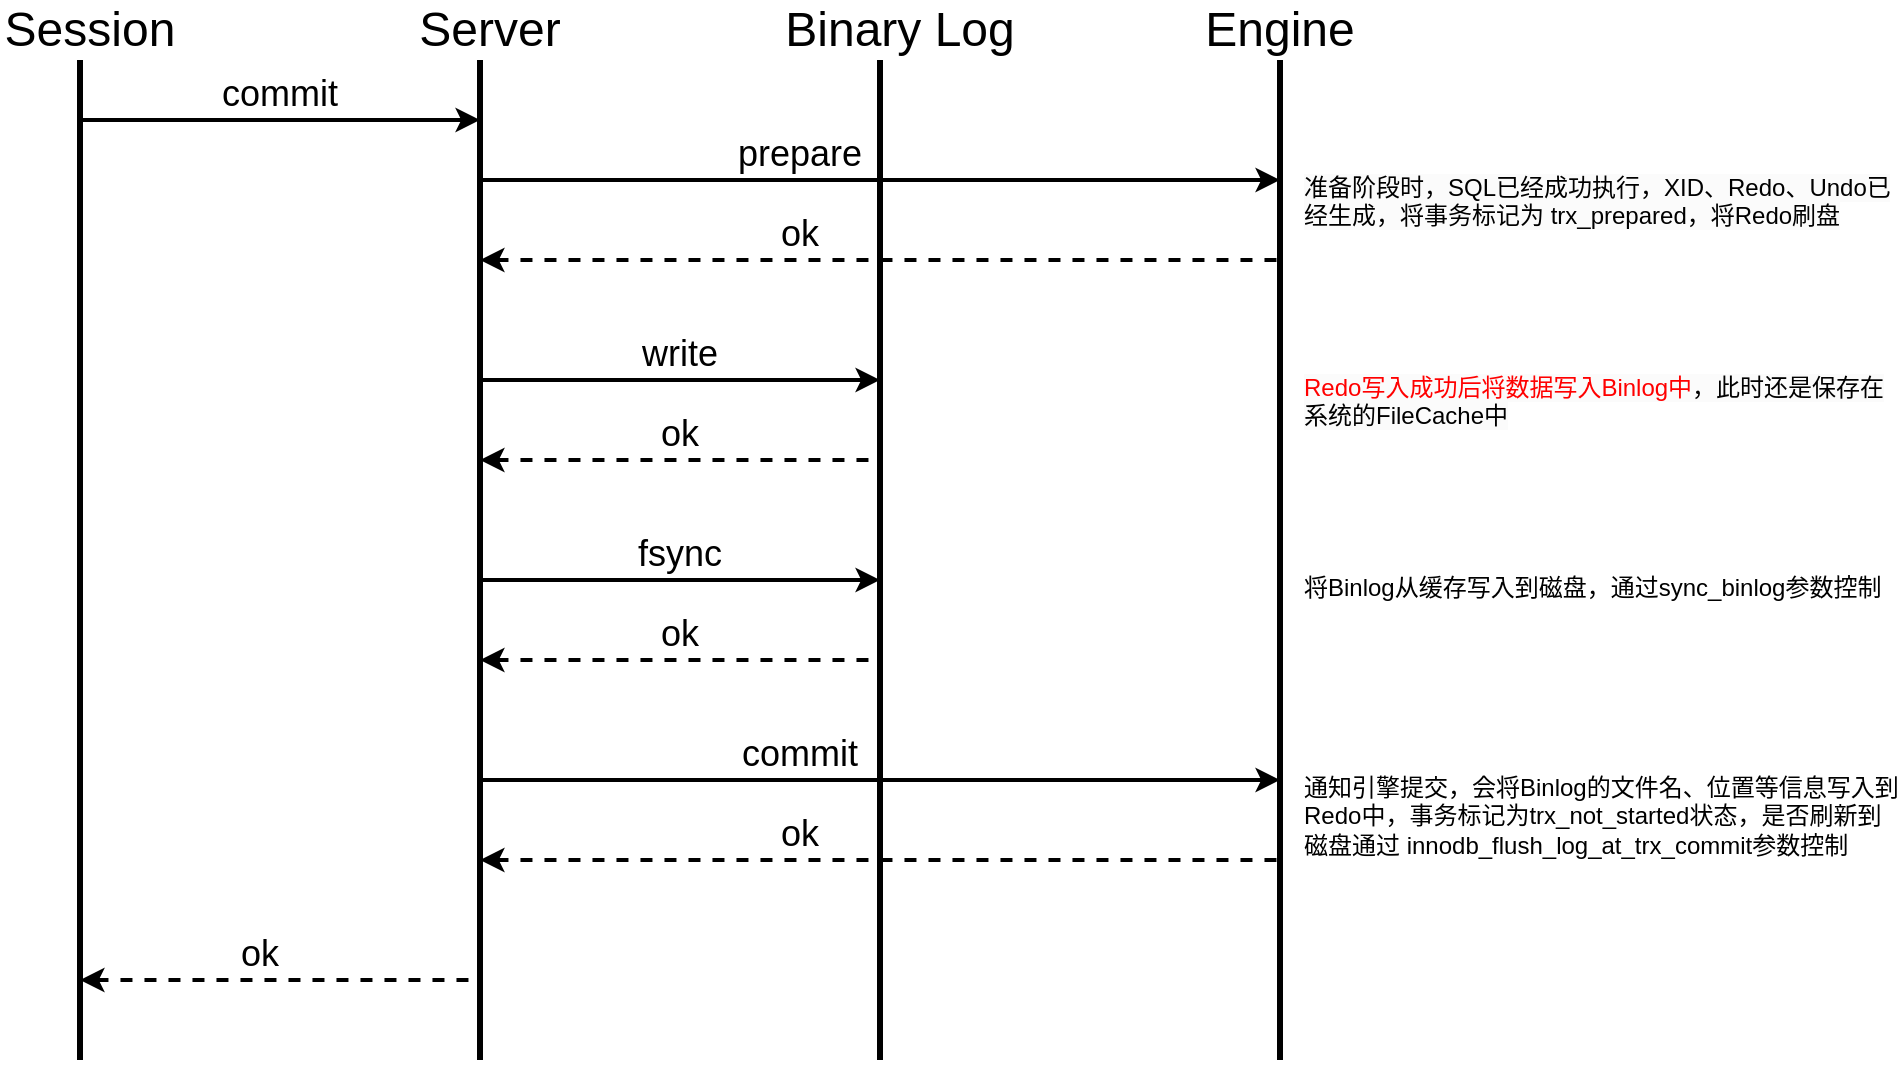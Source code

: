 <mxfile version="20.8.23" type="github">
  <diagram name="第 1 页" id="tmT2RR1lodhnAHv4D_R7">
    <mxGraphModel dx="1297" dy="857" grid="1" gridSize="10" guides="1" tooltips="1" connect="1" arrows="1" fold="1" page="1" pageScale="1" pageWidth="827" pageHeight="1169" math="0" shadow="0">
      <root>
        <mxCell id="0" />
        <mxCell id="1" parent="0" />
        <mxCell id="kYDgO-iVy2G29Fc55NM5-2" value="" style="endArrow=none;html=1;rounded=0;fontSize=24;strokeWidth=3;" edge="1" parent="1">
          <mxGeometry width="50" height="50" relative="1" as="geometry">
            <mxPoint x="100" y="600" as="sourcePoint" />
            <mxPoint x="100" y="100" as="targetPoint" />
          </mxGeometry>
        </mxCell>
        <mxCell id="kYDgO-iVy2G29Fc55NM5-3" value="Session" style="text;html=1;strokeColor=none;fillColor=none;align=center;verticalAlign=middle;whiteSpace=wrap;rounded=0;fontSize=24;" vertex="1" parent="1">
          <mxGeometry x="60" y="70" width="90" height="30" as="geometry" />
        </mxCell>
        <mxCell id="kYDgO-iVy2G29Fc55NM5-6" value="" style="endArrow=none;html=1;rounded=0;fontSize=24;strokeWidth=3;" edge="1" parent="1">
          <mxGeometry width="50" height="50" relative="1" as="geometry">
            <mxPoint x="300" y="600" as="sourcePoint" />
            <mxPoint x="300" y="100" as="targetPoint" />
          </mxGeometry>
        </mxCell>
        <mxCell id="kYDgO-iVy2G29Fc55NM5-7" value="Server" style="text;html=1;strokeColor=none;fillColor=none;align=center;verticalAlign=middle;whiteSpace=wrap;rounded=0;fontSize=24;" vertex="1" parent="1">
          <mxGeometry x="260" y="70" width="90" height="30" as="geometry" />
        </mxCell>
        <mxCell id="kYDgO-iVy2G29Fc55NM5-8" value="" style="endArrow=none;html=1;rounded=0;fontSize=24;strokeWidth=3;" edge="1" parent="1">
          <mxGeometry width="50" height="50" relative="1" as="geometry">
            <mxPoint x="500" y="600" as="sourcePoint" />
            <mxPoint x="500" y="100" as="targetPoint" />
          </mxGeometry>
        </mxCell>
        <mxCell id="kYDgO-iVy2G29Fc55NM5-9" value="" style="endArrow=none;html=1;rounded=0;fontSize=24;strokeWidth=3;" edge="1" parent="1">
          <mxGeometry width="50" height="50" relative="1" as="geometry">
            <mxPoint x="700" y="600" as="sourcePoint" />
            <mxPoint x="700" y="100" as="targetPoint" />
          </mxGeometry>
        </mxCell>
        <mxCell id="kYDgO-iVy2G29Fc55NM5-10" value="Binary Log" style="text;html=1;strokeColor=none;fillColor=none;align=center;verticalAlign=middle;whiteSpace=wrap;rounded=0;fontSize=24;" vertex="1" parent="1">
          <mxGeometry x="450" y="70" width="120" height="30" as="geometry" />
        </mxCell>
        <mxCell id="kYDgO-iVy2G29Fc55NM5-11" value="Engine" style="text;html=1;strokeColor=none;fillColor=none;align=center;verticalAlign=middle;whiteSpace=wrap;rounded=0;fontSize=24;" vertex="1" parent="1">
          <mxGeometry x="640" y="70" width="120" height="30" as="geometry" />
        </mxCell>
        <mxCell id="kYDgO-iVy2G29Fc55NM5-12" value="" style="endArrow=classic;html=1;rounded=0;strokeWidth=2;fontSize=24;" edge="1" parent="1">
          <mxGeometry width="50" height="50" relative="1" as="geometry">
            <mxPoint x="100" y="130" as="sourcePoint" />
            <mxPoint x="300" y="130" as="targetPoint" />
          </mxGeometry>
        </mxCell>
        <mxCell id="kYDgO-iVy2G29Fc55NM5-13" value="&lt;font style=&quot;font-size: 18px;&quot;&gt;commit&lt;/font&gt;" style="text;html=1;strokeColor=none;fillColor=none;align=center;verticalAlign=middle;whiteSpace=wrap;rounded=0;fontSize=24;" vertex="1" parent="1">
          <mxGeometry x="160" y="100" width="80" height="30" as="geometry" />
        </mxCell>
        <mxCell id="kYDgO-iVy2G29Fc55NM5-14" value="" style="endArrow=classic;html=1;rounded=0;strokeWidth=2;fontSize=24;" edge="1" parent="1">
          <mxGeometry width="50" height="50" relative="1" as="geometry">
            <mxPoint x="300" y="160" as="sourcePoint" />
            <mxPoint x="700" y="160" as="targetPoint" />
          </mxGeometry>
        </mxCell>
        <mxCell id="kYDgO-iVy2G29Fc55NM5-15" value="&lt;font style=&quot;font-size: 18px;&quot;&gt;prepare&lt;/font&gt;" style="text;html=1;strokeColor=none;fillColor=none;align=center;verticalAlign=middle;whiteSpace=wrap;rounded=0;fontSize=24;" vertex="1" parent="1">
          <mxGeometry x="420" y="130" width="80" height="30" as="geometry" />
        </mxCell>
        <mxCell id="kYDgO-iVy2G29Fc55NM5-17" value="&lt;span style=&quot;color: rgb(0, 0, 0); font-family: Helvetica; font-size: 12px; font-style: normal; font-variant-ligatures: normal; font-variant-caps: normal; font-weight: 400; letter-spacing: normal; orphans: 2; text-align: left; text-indent: 0px; text-transform: none; widows: 2; word-spacing: 0px; -webkit-text-stroke-width: 0px; background-color: rgb(251, 251, 251); text-decoration-thickness: initial; text-decoration-style: initial; text-decoration-color: initial; float: none; display: inline !important;&quot;&gt;准备阶段时，SQL已经成功执行，XID、Redo、Undo已经生成，将事务标记为 trx_prepared，将Redo刷盘&lt;/span&gt;&lt;br style=&quot;border-color: var(--border-color); color: rgb(0, 0, 0); font-family: Helvetica; font-size: 12px; font-style: normal; font-variant-ligatures: normal; font-variant-caps: normal; font-weight: 400; letter-spacing: normal; orphans: 2; text-align: left; text-indent: 0px; text-transform: none; widows: 2; word-spacing: 0px; -webkit-text-stroke-width: 0px; background-color: rgb(251, 251, 251); text-decoration-thickness: initial; text-decoration-style: initial; text-decoration-color: initial;&quot;&gt;" style="text;whiteSpace=wrap;html=1;fontSize=12;" vertex="1" parent="1">
          <mxGeometry x="710" y="150" width="300" height="50" as="geometry" />
        </mxCell>
        <mxCell id="kYDgO-iVy2G29Fc55NM5-18" value="" style="endArrow=none;dashed=1;html=1;rounded=0;strokeWidth=2;fontSize=12;startArrow=classic;startFill=1;" edge="1" parent="1">
          <mxGeometry width="50" height="50" relative="1" as="geometry">
            <mxPoint x="300" y="200" as="sourcePoint" />
            <mxPoint x="700" y="200" as="targetPoint" />
          </mxGeometry>
        </mxCell>
        <mxCell id="kYDgO-iVy2G29Fc55NM5-19" value="&lt;span style=&quot;font-size: 18px;&quot;&gt;ok&lt;/span&gt;" style="text;html=1;strokeColor=none;fillColor=none;align=center;verticalAlign=middle;whiteSpace=wrap;rounded=0;fontSize=24;" vertex="1" parent="1">
          <mxGeometry x="420" y="170" width="80" height="30" as="geometry" />
        </mxCell>
        <mxCell id="kYDgO-iVy2G29Fc55NM5-20" value="" style="endArrow=classic;html=1;rounded=0;strokeWidth=2;fontSize=24;" edge="1" parent="1">
          <mxGeometry width="50" height="50" relative="1" as="geometry">
            <mxPoint x="300" y="260" as="sourcePoint" />
            <mxPoint x="500" y="260" as="targetPoint" />
          </mxGeometry>
        </mxCell>
        <mxCell id="kYDgO-iVy2G29Fc55NM5-21" value="&lt;font style=&quot;font-size: 18px;&quot;&gt;write&lt;/font&gt;" style="text;html=1;strokeColor=none;fillColor=none;align=center;verticalAlign=middle;whiteSpace=wrap;rounded=0;fontSize=24;" vertex="1" parent="1">
          <mxGeometry x="360" y="230" width="80" height="30" as="geometry" />
        </mxCell>
        <mxCell id="kYDgO-iVy2G29Fc55NM5-22" value="" style="endArrow=none;dashed=1;html=1;rounded=0;strokeWidth=2;fontSize=12;startArrow=classic;startFill=1;" edge="1" parent="1">
          <mxGeometry width="50" height="50" relative="1" as="geometry">
            <mxPoint x="300" y="300" as="sourcePoint" />
            <mxPoint x="500" y="300" as="targetPoint" />
          </mxGeometry>
        </mxCell>
        <mxCell id="kYDgO-iVy2G29Fc55NM5-23" value="&lt;span style=&quot;font-size: 18px;&quot;&gt;ok&lt;/span&gt;" style="text;html=1;strokeColor=none;fillColor=none;align=center;verticalAlign=middle;whiteSpace=wrap;rounded=0;fontSize=24;" vertex="1" parent="1">
          <mxGeometry x="360" y="270" width="80" height="30" as="geometry" />
        </mxCell>
        <mxCell id="kYDgO-iVy2G29Fc55NM5-24" value="&lt;span style=&quot;font-family: Helvetica; font-size: 12px; font-style: normal; font-variant-ligatures: normal; font-variant-caps: normal; font-weight: 400; letter-spacing: normal; orphans: 2; text-align: left; text-indent: 0px; text-transform: none; widows: 2; word-spacing: 0px; -webkit-text-stroke-width: 0px; background-color: rgb(251, 251, 251); text-decoration-thickness: initial; text-decoration-style: initial; text-decoration-color: initial; float: none; display: inline !important;&quot;&gt;&lt;font color=&quot;#ff0000&quot;&gt;Redo写入成功后将数据写入Binlog中&lt;/font&gt;&lt;/span&gt;&lt;span style=&quot;color: rgb(0, 0, 0); font-family: Helvetica; font-size: 12px; font-style: normal; font-variant-ligatures: normal; font-variant-caps: normal; font-weight: 400; letter-spacing: normal; orphans: 2; text-align: left; text-indent: 0px; text-transform: none; widows: 2; word-spacing: 0px; -webkit-text-stroke-width: 0px; background-color: rgb(251, 251, 251); text-decoration-thickness: initial; text-decoration-style: initial; text-decoration-color: initial; float: none; display: inline !important;&quot;&gt;，此时还是保存在系统的FileCache中&lt;/span&gt;" style="text;whiteSpace=wrap;html=1;fontSize=12;" vertex="1" parent="1">
          <mxGeometry x="710" y="250" width="300" height="50" as="geometry" />
        </mxCell>
        <mxCell id="kYDgO-iVy2G29Fc55NM5-25" value="" style="endArrow=classic;html=1;rounded=0;strokeWidth=2;fontSize=24;" edge="1" parent="1">
          <mxGeometry width="50" height="50" relative="1" as="geometry">
            <mxPoint x="300" y="360" as="sourcePoint" />
            <mxPoint x="500" y="360" as="targetPoint" />
          </mxGeometry>
        </mxCell>
        <mxCell id="kYDgO-iVy2G29Fc55NM5-26" value="&lt;font style=&quot;font-size: 18px;&quot;&gt;fsync&lt;/font&gt;" style="text;html=1;strokeColor=none;fillColor=none;align=center;verticalAlign=middle;whiteSpace=wrap;rounded=0;fontSize=24;" vertex="1" parent="1">
          <mxGeometry x="360" y="330" width="80" height="30" as="geometry" />
        </mxCell>
        <mxCell id="kYDgO-iVy2G29Fc55NM5-27" value="" style="endArrow=none;dashed=1;html=1;rounded=0;strokeWidth=2;fontSize=12;startArrow=classic;startFill=1;" edge="1" parent="1">
          <mxGeometry width="50" height="50" relative="1" as="geometry">
            <mxPoint x="300" y="400" as="sourcePoint" />
            <mxPoint x="500" y="400" as="targetPoint" />
          </mxGeometry>
        </mxCell>
        <mxCell id="kYDgO-iVy2G29Fc55NM5-28" value="&lt;span style=&quot;font-size: 18px;&quot;&gt;ok&lt;/span&gt;" style="text;html=1;strokeColor=none;fillColor=none;align=center;verticalAlign=middle;whiteSpace=wrap;rounded=0;fontSize=24;" vertex="1" parent="1">
          <mxGeometry x="360" y="370" width="80" height="30" as="geometry" />
        </mxCell>
        <mxCell id="kYDgO-iVy2G29Fc55NM5-29" value="将Binlog从缓存写入到磁盘，通过sync_binlog参数控制" style="text;whiteSpace=wrap;html=1;fontSize=12;" vertex="1" parent="1">
          <mxGeometry x="710" y="350" width="300" height="50" as="geometry" />
        </mxCell>
        <mxCell id="kYDgO-iVy2G29Fc55NM5-30" value="" style="endArrow=classic;html=1;rounded=0;strokeWidth=2;fontSize=24;" edge="1" parent="1">
          <mxGeometry width="50" height="50" relative="1" as="geometry">
            <mxPoint x="300" y="460" as="sourcePoint" />
            <mxPoint x="700" y="460" as="targetPoint" />
          </mxGeometry>
        </mxCell>
        <mxCell id="kYDgO-iVy2G29Fc55NM5-31" value="&lt;font style=&quot;font-size: 18px;&quot;&gt;commit&lt;/font&gt;" style="text;html=1;strokeColor=none;fillColor=none;align=center;verticalAlign=middle;whiteSpace=wrap;rounded=0;fontSize=24;" vertex="1" parent="1">
          <mxGeometry x="420" y="430" width="80" height="30" as="geometry" />
        </mxCell>
        <mxCell id="kYDgO-iVy2G29Fc55NM5-32" value="" style="endArrow=none;dashed=1;html=1;rounded=0;strokeWidth=2;fontSize=12;startArrow=classic;startFill=1;" edge="1" parent="1">
          <mxGeometry width="50" height="50" relative="1" as="geometry">
            <mxPoint x="300" y="500" as="sourcePoint" />
            <mxPoint x="700" y="500" as="targetPoint" />
          </mxGeometry>
        </mxCell>
        <mxCell id="kYDgO-iVy2G29Fc55NM5-33" value="&lt;span style=&quot;font-size: 18px;&quot;&gt;ok&lt;/span&gt;" style="text;html=1;strokeColor=none;fillColor=none;align=center;verticalAlign=middle;whiteSpace=wrap;rounded=0;fontSize=24;" vertex="1" parent="1">
          <mxGeometry x="420" y="470" width="80" height="30" as="geometry" />
        </mxCell>
        <mxCell id="kYDgO-iVy2G29Fc55NM5-34" value="通知引擎提交，会将Binlog的文件名、位置等信息写入到Redo中，事务标记为trx_not_started状态，是否刷新到磁盘通过 innodb_flush_log_at_trx_commit参数控制" style="text;whiteSpace=wrap;html=1;fontSize=12;" vertex="1" parent="1">
          <mxGeometry x="710" y="450" width="300" height="50" as="geometry" />
        </mxCell>
        <mxCell id="kYDgO-iVy2G29Fc55NM5-35" value="" style="endArrow=none;dashed=1;html=1;rounded=0;strokeWidth=2;fontSize=12;startArrow=classic;startFill=1;" edge="1" parent="1">
          <mxGeometry width="50" height="50" relative="1" as="geometry">
            <mxPoint x="100" y="560" as="sourcePoint" />
            <mxPoint x="300" y="560" as="targetPoint" />
          </mxGeometry>
        </mxCell>
        <mxCell id="kYDgO-iVy2G29Fc55NM5-36" value="&lt;span style=&quot;font-size: 18px;&quot;&gt;ok&lt;/span&gt;" style="text;html=1;strokeColor=none;fillColor=none;align=center;verticalAlign=middle;whiteSpace=wrap;rounded=0;fontSize=24;" vertex="1" parent="1">
          <mxGeometry x="150" y="530" width="80" height="30" as="geometry" />
        </mxCell>
      </root>
    </mxGraphModel>
  </diagram>
</mxfile>
